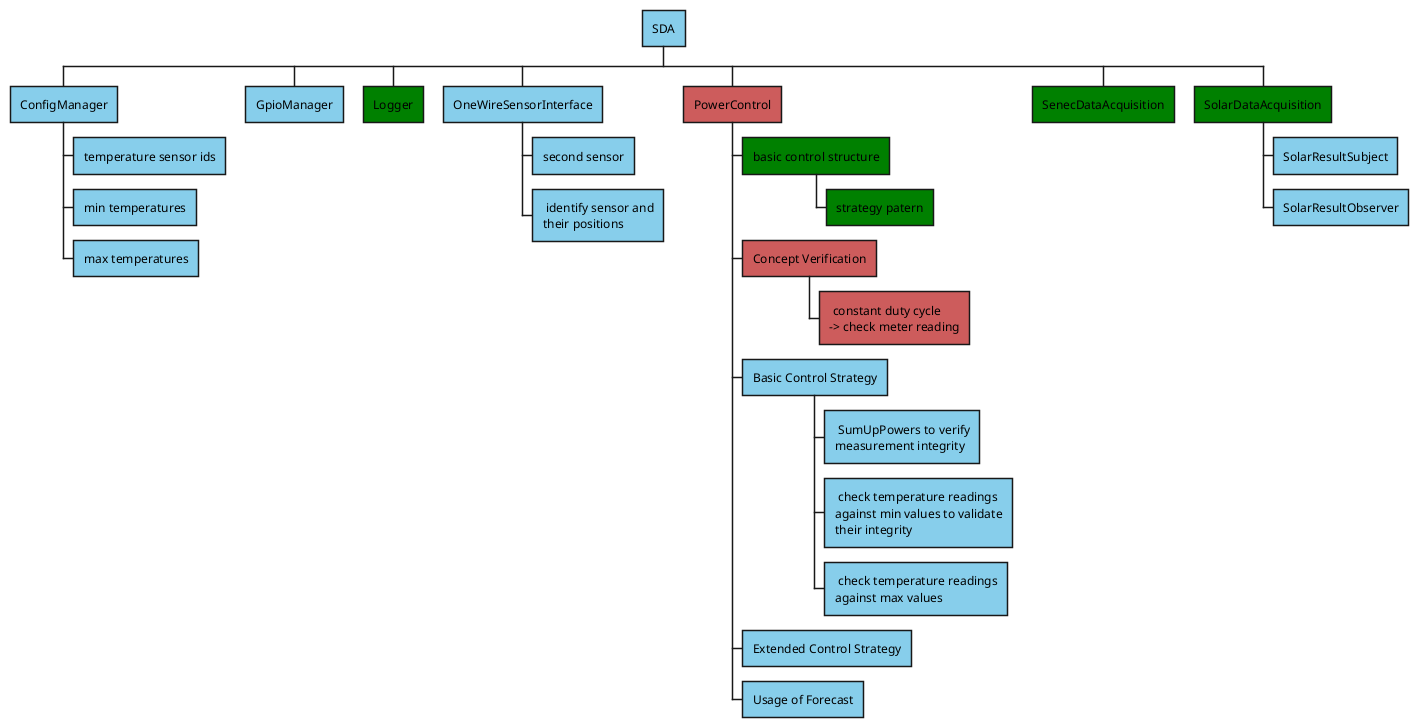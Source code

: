 @startwbs
*[#SkyBlue] SDA
**[#SkyBlue] ConfigManager
***[#SkyBlue] temperature sensor ids
***[#SkyBlue] min temperatures
***[#SkyBlue] max temperatures
**[#SkyBlue] GpioManager
**[#Green] Logger
**[#SkyBlue] OneWireSensorInterface
***[#SkyBlue] second sensor
***[#SkyBlue]: identify sensor and
their positions;
**[#IndianRed] PowerControl
***[#Green] basic control structure
****[#Green] strategy patern
***[#IndianRed] Concept Verification
****[#IndianRed]: constant duty cycle
-> check meter reading;
***[#SkyBlue] Basic Control Strategy
****[#SkyBlue]: SumUpPowers to verify
measurement integrity;
****[#SkyBlue]: check temperature readings
against min values to validate
their integrity;
****[#SkyBlue]: check temperature readings
against max values;
***[#SkyBlue] Extended Control Strategy
***[#SkyBlue] Usage of Forecast
**[#Green] SenecDataAcquisition
**[#Green] SolarDataAcquisition
***[#SkyBlue] SolarResultSubject
***[#SkyBlue] SolarResultObserver

@endwbs